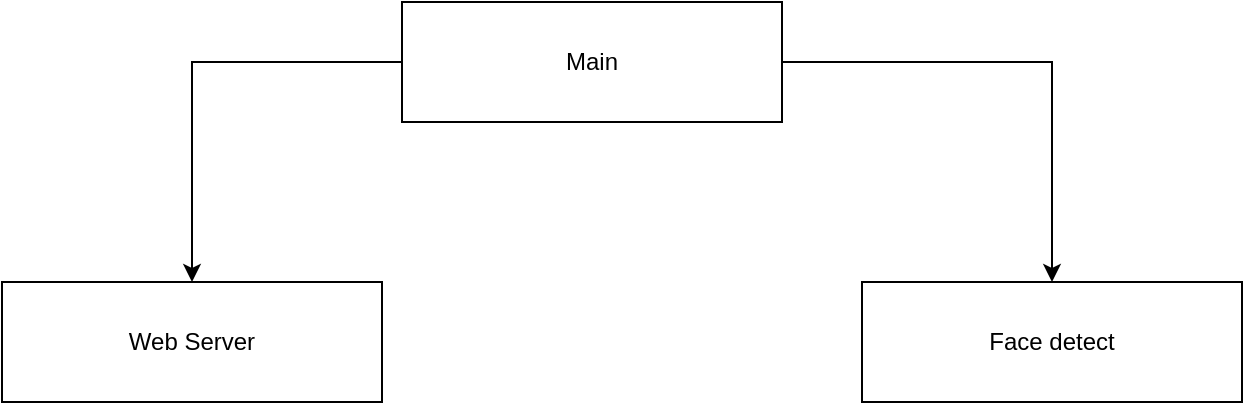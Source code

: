 <mxfile version="22.1.16" type="device" pages="5">
  <diagram name="Main" id="ntDTEZWc4-ij3QiqQvvH">
    <mxGraphModel dx="1434" dy="738" grid="1" gridSize="10" guides="1" tooltips="1" connect="1" arrows="1" fold="1" page="1" pageScale="1" pageWidth="850" pageHeight="1100" math="0" shadow="0">
      <root>
        <mxCell id="0" />
        <mxCell id="1" parent="0" />
        <mxCell id="t1XkMj0EA8NaXjJSmbNi-3" value="" style="edgeStyle=orthogonalEdgeStyle;rounded=0;orthogonalLoop=1;jettySize=auto;html=1;" parent="1" source="t1XkMj0EA8NaXjJSmbNi-1" target="t1XkMj0EA8NaXjJSmbNi-2" edge="1">
          <mxGeometry relative="1" as="geometry" />
        </mxCell>
        <mxCell id="t1XkMj0EA8NaXjJSmbNi-5" value="" style="edgeStyle=orthogonalEdgeStyle;rounded=0;orthogonalLoop=1;jettySize=auto;html=1;" parent="1" source="t1XkMj0EA8NaXjJSmbNi-1" target="t1XkMj0EA8NaXjJSmbNi-4" edge="1">
          <mxGeometry relative="1" as="geometry" />
        </mxCell>
        <mxCell id="t1XkMj0EA8NaXjJSmbNi-1" value="Main" style="rounded=0;whiteSpace=wrap;html=1;" parent="1" vertex="1">
          <mxGeometry x="315" y="60" width="190" height="60" as="geometry" />
        </mxCell>
        <mxCell id="t1XkMj0EA8NaXjJSmbNi-2" value="Web Server" style="rounded=0;whiteSpace=wrap;html=1;" parent="1" vertex="1">
          <mxGeometry x="115" y="200" width="190" height="60" as="geometry" />
        </mxCell>
        <mxCell id="t1XkMj0EA8NaXjJSmbNi-4" value="Face detect" style="rounded=0;whiteSpace=wrap;html=1;" parent="1" vertex="1">
          <mxGeometry x="545" y="200" width="190" height="60" as="geometry" />
        </mxCell>
      </root>
    </mxGraphModel>
  </diagram>
  <diagram id="t9atzH656a6AKubDNEhj" name="Web Server">
    <mxGraphModel dx="1434" dy="738" grid="1" gridSize="10" guides="1" tooltips="1" connect="1" arrows="1" fold="1" page="1" pageScale="1" pageWidth="850" pageHeight="1100" math="0" shadow="0">
      <root>
        <mxCell id="0" />
        <mxCell id="1" parent="0" />
        <mxCell id="2EJgDw467JoWx0ChubbF-1" value="Web Server" style="shape=umlLifeline;perimeter=lifelinePerimeter;whiteSpace=wrap;html=1;container=1;dropTarget=0;collapsible=0;recursiveResize=0;outlineConnect=0;portConstraint=eastwest;newEdgeStyle={&quot;curved&quot;:0,&quot;rounded&quot;:0};" parent="1" vertex="1">
          <mxGeometry x="80" y="40" width="100" height="460" as="geometry" />
        </mxCell>
        <mxCell id="8XcFr06UZcOUW9Bu6HF9-1" value="" style="html=1;points=[[0,0,0,0,5],[0,1,0,0,-5],[1,0,0,0,5],[1,1,0,0,-5]];perimeter=orthogonalPerimeter;outlineConnect=0;targetShapes=umlLifeline;portConstraint=eastwest;newEdgeStyle={&quot;curved&quot;:0,&quot;rounded&quot;:0};" parent="2EJgDw467JoWx0ChubbF-1" vertex="1">
          <mxGeometry x="50" y="80" width="10" height="40" as="geometry" />
        </mxCell>
        <mxCell id="8XcFr06UZcOUW9Bu6HF9-2" value="Initial" style="html=1;align=left;spacingLeft=2;endArrow=block;rounded=0;edgeStyle=orthogonalEdgeStyle;curved=0;rounded=0;" parent="2EJgDw467JoWx0ChubbF-1" target="8XcFr06UZcOUW9Bu6HF9-1" edge="1">
          <mxGeometry relative="1" as="geometry">
            <mxPoint x="55" y="60" as="sourcePoint" />
            <Array as="points">
              <mxPoint x="85" y="90" />
            </Array>
          </mxGeometry>
        </mxCell>
        <mxCell id="8XcFr06UZcOUW9Bu6HF9-3" value="" style="html=1;points=[[0,0,0,0,5],[0,1,0,0,-5],[1,0,0,0,5],[1,1,0,0,-5]];perimeter=orthogonalPerimeter;outlineConnect=0;targetShapes=umlLifeline;portConstraint=eastwest;newEdgeStyle={&quot;curved&quot;:0,&quot;rounded&quot;:0};" parent="2EJgDw467JoWx0ChubbF-1" vertex="1">
          <mxGeometry x="50" y="130" width="10" height="50" as="geometry" />
        </mxCell>
        <mxCell id="8XcFr06UZcOUW9Bu6HF9-6" value="" style="html=1;points=[[0,0,0,0,5],[0,1,0,0,-5],[1,0,0,0,5],[1,1,0,0,-5]];perimeter=orthogonalPerimeter;outlineConnect=0;targetShapes=umlLifeline;portConstraint=eastwest;newEdgeStyle={&quot;curved&quot;:0,&quot;rounded&quot;:0};" parent="2EJgDw467JoWx0ChubbF-1" vertex="1">
          <mxGeometry x="50" y="200" width="10" height="40" as="geometry" />
        </mxCell>
        <mxCell id="8XcFr06UZcOUW9Bu6HF9-9" value="" style="html=1;points=[[0,0,0,0,5],[0,1,0,0,-5],[1,0,0,0,5],[1,1,0,0,-5]];perimeter=orthogonalPerimeter;outlineConnect=0;targetShapes=umlLifeline;portConstraint=eastwest;newEdgeStyle={&quot;curved&quot;:0,&quot;rounded&quot;:0};" parent="2EJgDw467JoWx0ChubbF-1" vertex="1">
          <mxGeometry x="50" y="270" width="10" height="50" as="geometry" />
        </mxCell>
        <mxCell id="8XcFr06UZcOUW9Bu6HF9-12" value="" style="html=1;points=[[0,0,0,0,5],[0,1,0,0,-5],[1,0,0,0,5],[1,1,0,0,-5]];perimeter=orthogonalPerimeter;outlineConnect=0;targetShapes=umlLifeline;portConstraint=eastwest;newEdgeStyle={&quot;curved&quot;:0,&quot;rounded&quot;:0};" parent="2EJgDw467JoWx0ChubbF-1" vertex="1">
          <mxGeometry x="50" y="350" width="10" height="50" as="geometry" />
        </mxCell>
        <mxCell id="2EJgDw467JoWx0ChubbF-2" value="Client" style="shape=umlLifeline;perimeter=lifelinePerimeter;whiteSpace=wrap;html=1;container=1;dropTarget=0;collapsible=0;recursiveResize=0;outlineConnect=0;portConstraint=eastwest;newEdgeStyle={&quot;curved&quot;:0,&quot;rounded&quot;:0};" parent="1" vertex="1">
          <mxGeometry x="540" y="40" width="100" height="460" as="geometry" />
        </mxCell>
        <mxCell id="8XcFr06UZcOUW9Bu6HF9-4" value="Home page" style="html=1;verticalAlign=bottom;endArrow=block;curved=0;rounded=0;entryX=1;entryY=0;entryDx=0;entryDy=5;" parent="1" source="2EJgDw467JoWx0ChubbF-2" target="8XcFr06UZcOUW9Bu6HF9-3" edge="1">
          <mxGeometry relative="1" as="geometry">
            <mxPoint x="210" y="175" as="sourcePoint" />
          </mxGeometry>
        </mxCell>
        <mxCell id="8XcFr06UZcOUW9Bu6HF9-5" value="return login page" style="html=1;verticalAlign=bottom;endArrow=open;dashed=1;endSize=8;curved=0;rounded=0;exitX=1;exitY=1;exitDx=0;exitDy=-5;" parent="1" edge="1">
          <mxGeometry relative="1" as="geometry">
            <mxPoint x="589.5" y="210" as="targetPoint" />
            <mxPoint x="140" y="210" as="sourcePoint" />
          </mxGeometry>
        </mxCell>
        <mxCell id="8XcFr06UZcOUW9Bu6HF9-8" value="return stream page" style="html=1;verticalAlign=bottom;endArrow=open;dashed=1;endSize=8;curved=0;rounded=0;exitX=1;exitY=1;exitDx=0;exitDy=-5;" parent="1" source="8XcFr06UZcOUW9Bu6HF9-6" target="2EJgDw467JoWx0ChubbF-2" edge="1">
          <mxGeometry relative="1" as="geometry">
            <mxPoint x="210" y="315" as="targetPoint" />
          </mxGeometry>
        </mxCell>
        <mxCell id="8XcFr06UZcOUW9Bu6HF9-7" value="Login" style="html=1;verticalAlign=bottom;endArrow=block;curved=0;rounded=0;entryX=1;entryY=0;entryDx=0;entryDy=5;" parent="1" source="2EJgDw467JoWx0ChubbF-2" target="8XcFr06UZcOUW9Bu6HF9-6" edge="1">
          <mxGeometry relative="1" as="geometry">
            <mxPoint x="210" y="245" as="sourcePoint" />
          </mxGeometry>
        </mxCell>
        <mxCell id="8XcFr06UZcOUW9Bu6HF9-11" value="return recording page" style="html=1;verticalAlign=bottom;endArrow=open;dashed=1;endSize=8;curved=0;rounded=0;exitX=1;exitY=1;exitDx=0;exitDy=-5;" parent="1" source="8XcFr06UZcOUW9Bu6HF9-9" edge="1">
          <mxGeometry relative="1" as="geometry">
            <mxPoint x="589.5" y="355" as="targetPoint" />
          </mxGeometry>
        </mxCell>
        <mxCell id="8XcFr06UZcOUW9Bu6HF9-10" value="Recoding" style="html=1;verticalAlign=bottom;endArrow=block;curved=0;rounded=0;entryX=1;entryY=0;entryDx=0;entryDy=5;" parent="1" target="8XcFr06UZcOUW9Bu6HF9-9" edge="1">
          <mxGeometry relative="1" as="geometry">
            <mxPoint x="589.5" y="315" as="sourcePoint" />
          </mxGeometry>
        </mxCell>
        <mxCell id="8XcFr06UZcOUW9Bu6HF9-13" value="Setting" style="html=1;verticalAlign=bottom;endArrow=block;curved=0;rounded=0;entryX=1;entryY=0;entryDx=0;entryDy=5;" parent="1" target="8XcFr06UZcOUW9Bu6HF9-12" edge="1">
          <mxGeometry relative="1" as="geometry">
            <mxPoint x="589.5" y="395" as="sourcePoint" />
          </mxGeometry>
        </mxCell>
        <mxCell id="8XcFr06UZcOUW9Bu6HF9-14" value="return setting page" style="html=1;verticalAlign=bottom;endArrow=open;dashed=1;endSize=8;curved=0;rounded=0;exitX=1;exitY=1;exitDx=0;exitDy=-5;" parent="1" edge="1">
          <mxGeometry relative="1" as="geometry">
            <mxPoint x="589.5" y="430" as="targetPoint" />
            <mxPoint x="140" y="430" as="sourcePoint" />
          </mxGeometry>
        </mxCell>
      </root>
    </mxGraphModel>
  </diagram>
  <diagram id="tJ-pWjKfm1DG05Nxmv1O" name="Face Detect">
    <mxGraphModel dx="1434" dy="738" grid="1" gridSize="10" guides="1" tooltips="1" connect="1" arrows="1" fold="1" page="1" pageScale="1" pageWidth="850" pageHeight="1100" math="0" shadow="0">
      <root>
        <mxCell id="0" />
        <mxCell id="1" parent="0" />
        <mxCell id="FJ6IXDqXhEpJV-5zzLpu-1" value="Face detect" style="shape=umlLifeline;perimeter=lifelinePerimeter;whiteSpace=wrap;html=1;container=1;dropTarget=0;collapsible=0;recursiveResize=0;outlineConnect=0;portConstraint=eastwest;newEdgeStyle={&quot;curved&quot;:0,&quot;rounded&quot;:0};" parent="1" vertex="1">
          <mxGeometry x="400" y="30" width="100" height="690" as="geometry" />
        </mxCell>
        <mxCell id="FJ6IXDqXhEpJV-5zzLpu-2" value="" style="html=1;points=[[0,0,0,0,5],[0,1,0,0,-5],[1,0,0,0,5],[1,1,0,0,-5]];perimeter=orthogonalPerimeter;outlineConnect=0;targetShapes=umlLifeline;portConstraint=eastwest;newEdgeStyle={&quot;curved&quot;:0,&quot;rounded&quot;:0};" parent="FJ6IXDqXhEpJV-5zzLpu-1" vertex="1">
          <mxGeometry x="50" y="130" width="10" height="40" as="geometry" />
        </mxCell>
        <mxCell id="FJ6IXDqXhEpJV-5zzLpu-3" value="Initial" style="html=1;align=left;spacingLeft=2;endArrow=block;rounded=0;edgeStyle=orthogonalEdgeStyle;curved=0;rounded=0;" parent="FJ6IXDqXhEpJV-5zzLpu-1" target="FJ6IXDqXhEpJV-5zzLpu-2" edge="1">
          <mxGeometry x="-0.002" relative="1" as="geometry">
            <mxPoint x="55" y="110" as="sourcePoint" />
            <Array as="points">
              <mxPoint x="85" y="140" />
            </Array>
            <mxPoint as="offset" />
          </mxGeometry>
        </mxCell>
        <mxCell id="FJ6IXDqXhEpJV-5zzLpu-10" value="" style="html=1;points=[[0,0,0,0,5],[0,1,0,0,-5],[1,0,0,0,5],[1,1,0,0,-5]];perimeter=orthogonalPerimeter;outlineConnect=0;targetShapes=umlLifeline;portConstraint=eastwest;newEdgeStyle={&quot;curved&quot;:0,&quot;rounded&quot;:0};" parent="FJ6IXDqXhEpJV-5zzLpu-1" vertex="1">
          <mxGeometry x="50" y="210" width="10" height="40" as="geometry" />
        </mxCell>
        <mxCell id="FJ6IXDqXhEpJV-5zzLpu-11" value="Face detect" style="html=1;align=left;spacingLeft=2;endArrow=block;rounded=0;edgeStyle=orthogonalEdgeStyle;curved=0;rounded=0;" parent="FJ6IXDqXhEpJV-5zzLpu-1" target="FJ6IXDqXhEpJV-5zzLpu-10" edge="1">
          <mxGeometry relative="1" as="geometry">
            <mxPoint x="55" y="190" as="sourcePoint" />
            <Array as="points">
              <mxPoint x="85" y="220" />
            </Array>
          </mxGeometry>
        </mxCell>
        <mxCell id="FJ6IXDqXhEpJV-5zzLpu-14" value="" style="html=1;points=[[0,0,0,0,5],[0,1,0,0,-5],[1,0,0,0,5],[1,1,0,0,-5]];perimeter=orthogonalPerimeter;outlineConnect=0;targetShapes=umlLifeline;portConstraint=eastwest;newEdgeStyle={&quot;curved&quot;:0,&quot;rounded&quot;:0};" parent="FJ6IXDqXhEpJV-5zzLpu-1" vertex="1">
          <mxGeometry x="50" y="290" width="10" height="40" as="geometry" />
        </mxCell>
        <mxCell id="FJ6IXDqXhEpJV-5zzLpu-15" value="Take a picture" style="html=1;align=left;spacingLeft=2;endArrow=block;rounded=0;edgeStyle=orthogonalEdgeStyle;curved=0;rounded=0;" parent="FJ6IXDqXhEpJV-5zzLpu-1" target="FJ6IXDqXhEpJV-5zzLpu-14" edge="1">
          <mxGeometry relative="1" as="geometry">
            <mxPoint x="55" y="270" as="sourcePoint" />
            <Array as="points">
              <mxPoint x="85" y="300" />
            </Array>
            <mxPoint as="offset" />
          </mxGeometry>
        </mxCell>
        <mxCell id="FJ6IXDqXhEpJV-5zzLpu-17" value="" style="html=1;points=[[0,0,0,0,5],[0,1,0,0,-5],[1,0,0,0,5],[1,1,0,0,-5]];perimeter=orthogonalPerimeter;outlineConnect=0;targetShapes=umlLifeline;portConstraint=eastwest;newEdgeStyle={&quot;curved&quot;:0,&quot;rounded&quot;:0};" parent="FJ6IXDqXhEpJV-5zzLpu-1" vertex="1">
          <mxGeometry x="50" y="450" width="10" height="50" as="geometry" />
        </mxCell>
        <mxCell id="FJ6IXDqXhEpJV-5zzLpu-20" value="" style="html=1;points=[[0,0,0,0,5],[0,1,0,0,-5],[1,0,0,0,5],[1,1,0,0,-5]];perimeter=orthogonalPerimeter;outlineConnect=0;targetShapes=umlLifeline;portConstraint=eastwest;newEdgeStyle={&quot;curved&quot;:0,&quot;rounded&quot;:0};" parent="FJ6IXDqXhEpJV-5zzLpu-1" vertex="1">
          <mxGeometry x="-270" y="530" width="10" height="40" as="geometry" />
        </mxCell>
        <mxCell id="FJ6IXDqXhEpJV-5zzLpu-21" value="Send maiil" style="html=1;align=left;spacingLeft=2;endArrow=block;rounded=0;edgeStyle=orthogonalEdgeStyle;curved=0;rounded=0;" parent="FJ6IXDqXhEpJV-5zzLpu-1" target="FJ6IXDqXhEpJV-5zzLpu-20" edge="1">
          <mxGeometry relative="1" as="geometry">
            <mxPoint x="-265" y="510" as="sourcePoint" />
            <Array as="points">
              <mxPoint x="-235" y="540" />
            </Array>
          </mxGeometry>
        </mxCell>
        <mxCell id="FJ6IXDqXhEpJV-5zzLpu-18" value="Check send mail" style="html=1;verticalAlign=bottom;endArrow=block;curved=0;rounded=0;entryX=0;entryY=0;entryDx=0;entryDy=5;" parent="FJ6IXDqXhEpJV-5zzLpu-1" target="FJ6IXDqXhEpJV-5zzLpu-17" edge="1">
          <mxGeometry relative="1" as="geometry">
            <mxPoint x="-270.333" y="455" as="sourcePoint" />
          </mxGeometry>
        </mxCell>
        <mxCell id="FJ6IXDqXhEpJV-5zzLpu-19" value="return isSendmail" style="html=1;verticalAlign=bottom;endArrow=open;dashed=1;endSize=8;curved=0;rounded=0;exitX=0;exitY=1;exitDx=0;exitDy=-5;" parent="FJ6IXDqXhEpJV-5zzLpu-1" source="FJ6IXDqXhEpJV-5zzLpu-17" edge="1">
          <mxGeometry relative="1" as="geometry">
            <mxPoint x="-270.333" y="495" as="targetPoint" />
          </mxGeometry>
        </mxCell>
        <mxCell id="FJ6IXDqXhEpJV-5zzLpu-22" value="" style="html=1;points=[[0,0,0,0,5],[0,1,0,0,-5],[1,0,0,0,5],[1,1,0,0,-5]];perimeter=orthogonalPerimeter;outlineConnect=0;targetShapes=umlLifeline;portConstraint=eastwest;newEdgeStyle={&quot;curved&quot;:0,&quot;rounded&quot;:0};" parent="FJ6IXDqXhEpJV-5zzLpu-1" vertex="1">
          <mxGeometry x="50" y="370" width="10" height="40" as="geometry" />
        </mxCell>
        <mxCell id="FJ6IXDqXhEpJV-5zzLpu-23" value="Recoding video&lt;br&gt;" style="html=1;align=left;spacingLeft=2;endArrow=block;rounded=0;edgeStyle=orthogonalEdgeStyle;curved=0;rounded=0;" parent="FJ6IXDqXhEpJV-5zzLpu-1" target="FJ6IXDqXhEpJV-5zzLpu-22" edge="1">
          <mxGeometry relative="1" as="geometry">
            <mxPoint x="55" y="350" as="sourcePoint" />
            <Array as="points">
              <mxPoint x="85" y="380" />
            </Array>
          </mxGeometry>
        </mxCell>
        <mxCell id="FJ6IXDqXhEpJV-5zzLpu-24" value="" style="html=1;points=[[0,0,0,0,5],[0,1,0,0,-5],[1,0,0,0,5],[1,1,0,0,-5]];perimeter=orthogonalPerimeter;outlineConnect=0;targetShapes=umlLifeline;portConstraint=eastwest;newEdgeStyle={&quot;curved&quot;:0,&quot;rounded&quot;:0};" parent="FJ6IXDqXhEpJV-5zzLpu-1" vertex="1">
          <mxGeometry x="40" y="600" width="10" height="50" as="geometry" />
        </mxCell>
        <mxCell id="FJ6IXDqXhEpJV-5zzLpu-7" value="Reading model&lt;br&gt;Initial camera" style="html=1;dropTarget=0;whiteSpace=wrap;" parent="1" vertex="1">
          <mxGeometry x="530" y="60" width="160" height="80" as="geometry" />
        </mxCell>
        <mxCell id="FJ6IXDqXhEpJV-5zzLpu-8" value="" style="shape=module;jettyWidth=8;jettyHeight=4;" parent="FJ6IXDqXhEpJV-5zzLpu-7" vertex="1">
          <mxGeometry x="1" width="20" height="20" relative="1" as="geometry">
            <mxPoint x="-27" y="7" as="offset" />
          </mxGeometry>
        </mxCell>
        <mxCell id="FJ6IXDqXhEpJV-5zzLpu-12" value="Main" style="shape=umlLifeline;perimeter=lifelinePerimeter;whiteSpace=wrap;html=1;container=1;dropTarget=0;collapsible=0;recursiveResize=0;outlineConnect=0;portConstraint=eastwest;newEdgeStyle={&quot;curved&quot;:0,&quot;rounded&quot;:0};" parent="1" vertex="1">
          <mxGeometry x="80" y="40" width="100" height="680" as="geometry" />
        </mxCell>
        <mxCell id="FJ6IXDqXhEpJV-5zzLpu-13" value="Create thread" style="html=1;verticalAlign=bottom;endArrow=block;curved=0;rounded=0;" parent="1" edge="1">
          <mxGeometry width="80" relative="1" as="geometry">
            <mxPoint x="130" y="120" as="sourcePoint" />
            <mxPoint x="450" y="120" as="targetPoint" />
          </mxGeometry>
        </mxCell>
        <mxCell id="FJ6IXDqXhEpJV-5zzLpu-26" value="return isClear" style="html=1;verticalAlign=bottom;endArrow=open;dashed=1;endSize=8;curved=0;rounded=0;exitX=0;exitY=1;exitDx=0;exitDy=-5;" parent="1" source="FJ6IXDqXhEpJV-5zzLpu-24" target="FJ6IXDqXhEpJV-5zzLpu-12" edge="1">
          <mxGeometry x="-0.001" relative="1" as="geometry">
            <mxPoint x="370" y="665" as="targetPoint" />
            <mxPoint as="offset" />
          </mxGeometry>
        </mxCell>
        <mxCell id="FJ6IXDqXhEpJV-5zzLpu-25" value="Clear flag send mail" style="html=1;verticalAlign=bottom;endArrow=block;curved=0;rounded=0;entryX=0;entryY=0;entryDx=0;entryDy=5;" parent="1" source="FJ6IXDqXhEpJV-5zzLpu-12" target="FJ6IXDqXhEpJV-5zzLpu-24" edge="1">
          <mxGeometry x="-0.001" relative="1" as="geometry">
            <mxPoint x="320" y="595" as="sourcePoint" />
            <mxPoint as="offset" />
          </mxGeometry>
        </mxCell>
      </root>
    </mxGraphModel>
  </diagram>
  <diagram id="gDIqNM9Lil6S634bkL0D" name="Web Server Client">
    <mxGraphModel dx="1434" dy="738" grid="1" gridSize="10" guides="1" tooltips="1" connect="1" arrows="1" fold="1" page="1" pageScale="1" pageWidth="850" pageHeight="1100" math="0" shadow="0">
      <root>
        <mxCell id="0" />
        <mxCell id="1" parent="0" />
        <mxCell id="eL9zlIFMc1LbQ_78zTZu-1" value="Client" style="shape=umlLifeline;perimeter=lifelinePerimeter;whiteSpace=wrap;html=1;container=1;dropTarget=0;collapsible=0;recursiveResize=0;outlineConnect=0;portConstraint=eastwest;newEdgeStyle={&quot;curved&quot;:0,&quot;rounded&quot;:0};" parent="1" vertex="1">
          <mxGeometry x="70" y="40" width="100" height="800" as="geometry" />
        </mxCell>
        <mxCell id="eL9zlIFMc1LbQ_78zTZu-8" value="" style="html=1;points=[[0,0,0,0,5],[0,1,0,0,-5],[1,0,0,0,5],[1,1,0,0,-5]];perimeter=orthogonalPerimeter;outlineConnect=0;targetShapes=umlLifeline;portConstraint=eastwest;newEdgeStyle={&quot;curved&quot;:0,&quot;rounded&quot;:0};" parent="eL9zlIFMc1LbQ_78zTZu-1" vertex="1">
          <mxGeometry x="50" y="150" width="10" height="20" as="geometry" />
        </mxCell>
        <mxCell id="eL9zlIFMc1LbQ_78zTZu-9" value="check valid&amp;nbsp; name and password" style="html=1;align=left;spacingLeft=2;endArrow=block;rounded=0;edgeStyle=orthogonalEdgeStyle;curved=0;rounded=0;" parent="eL9zlIFMc1LbQ_78zTZu-1" target="eL9zlIFMc1LbQ_78zTZu-8" edge="1">
          <mxGeometry relative="1" as="geometry">
            <mxPoint x="55" y="130" as="sourcePoint" />
            <Array as="points">
              <mxPoint x="85" y="160" />
            </Array>
          </mxGeometry>
        </mxCell>
        <mxCell id="eL9zlIFMc1LbQ_78zTZu-16" value="" style="html=1;points=[[0,0,0,0,5],[0,1,0,0,-5],[1,0,0,0,5],[1,1,0,0,-5]];perimeter=orthogonalPerimeter;outlineConnect=0;targetShapes=umlLifeline;portConstraint=eastwest;newEdgeStyle={&quot;curved&quot;:0,&quot;rounded&quot;:0};" parent="eL9zlIFMc1LbQ_78zTZu-1" vertex="1">
          <mxGeometry x="50" y="320" width="10" height="40" as="geometry" />
        </mxCell>
        <mxCell id="eL9zlIFMc1LbQ_78zTZu-17" value="&amp;nbsp;Create list video" style="html=1;align=left;spacingLeft=2;endArrow=block;rounded=0;edgeStyle=orthogonalEdgeStyle;curved=0;rounded=0;" parent="eL9zlIFMc1LbQ_78zTZu-1" target="eL9zlIFMc1LbQ_78zTZu-16" edge="1">
          <mxGeometry relative="1" as="geometry">
            <mxPoint x="55" y="300" as="sourcePoint" />
            <Array as="points">
              <mxPoint x="85" y="330" />
            </Array>
          </mxGeometry>
        </mxCell>
        <mxCell id="eL9zlIFMc1LbQ_78zTZu-24" value="" style="html=1;points=[[0,0,0,0,5],[0,1,0,0,-5],[1,0,0,0,5],[1,1,0,0,-5]];perimeter=orthogonalPerimeter;outlineConnect=0;targetShapes=umlLifeline;portConstraint=eastwest;newEdgeStyle={&quot;curved&quot;:0,&quot;rounded&quot;:0};" parent="eL9zlIFMc1LbQ_78zTZu-1" vertex="1">
          <mxGeometry x="50" y="450" width="10" height="40" as="geometry" />
        </mxCell>
        <mxCell id="eL9zlIFMc1LbQ_78zTZu-25" value="Check user name and email" style="html=1;align=left;spacingLeft=2;endArrow=block;rounded=0;edgeStyle=orthogonalEdgeStyle;curved=0;rounded=0;" parent="eL9zlIFMc1LbQ_78zTZu-1" target="eL9zlIFMc1LbQ_78zTZu-24" edge="1">
          <mxGeometry relative="1" as="geometry">
            <mxPoint x="55" y="430" as="sourcePoint" />
            <Array as="points">
              <mxPoint x="85" y="430" />
              <mxPoint x="85" y="460" />
            </Array>
          </mxGeometry>
        </mxCell>
        <mxCell id="eL9zlIFMc1LbQ_78zTZu-2" value=":Object" style="shape=umlLifeline;perimeter=lifelinePerimeter;whiteSpace=wrap;html=1;container=1;dropTarget=0;collapsible=0;recursiveResize=0;outlineConnect=0;portConstraint=eastwest;newEdgeStyle={&quot;curved&quot;:0,&quot;rounded&quot;:0};" parent="1" vertex="1">
          <mxGeometry x="560" y="40" width="100" height="800" as="geometry" />
        </mxCell>
        <mxCell id="eL9zlIFMc1LbQ_78zTZu-5" value="" style="html=1;points=[[0,0,0,0,5],[0,1,0,0,-5],[1,0,0,0,5],[1,1,0,0,-5]];perimeter=orthogonalPerimeter;outlineConnect=0;targetShapes=umlLifeline;portConstraint=eastwest;newEdgeStyle={&quot;curved&quot;:0,&quot;rounded&quot;:0};" parent="eL9zlIFMc1LbQ_78zTZu-2" vertex="1">
          <mxGeometry x="40" y="70" width="10" height="40" as="geometry" />
        </mxCell>
        <mxCell id="eL9zlIFMc1LbQ_78zTZu-10" value="" style="html=1;points=[[0,0,0,0,5],[0,1,0,0,-5],[1,0,0,0,5],[1,1,0,0,-5]];perimeter=orthogonalPerimeter;outlineConnect=0;targetShapes=umlLifeline;portConstraint=eastwest;newEdgeStyle={&quot;curved&quot;:0,&quot;rounded&quot;:0};" parent="eL9zlIFMc1LbQ_78zTZu-2" vertex="1">
          <mxGeometry x="40" y="180" width="10" height="50" as="geometry" />
        </mxCell>
        <mxCell id="eL9zlIFMc1LbQ_78zTZu-13" value="" style="html=1;points=[[0,0,0,0,5],[0,1,0,0,-5],[1,0,0,0,5],[1,1,0,0,-5]];perimeter=orthogonalPerimeter;outlineConnect=0;targetShapes=umlLifeline;portConstraint=eastwest;newEdgeStyle={&quot;curved&quot;:0,&quot;rounded&quot;:0};" parent="eL9zlIFMc1LbQ_78zTZu-2" vertex="1">
          <mxGeometry x="40" y="250" width="10" height="40" as="geometry" />
        </mxCell>
        <mxCell id="eL9zlIFMc1LbQ_78zTZu-18" value="" style="html=1;points=[[0,0,0,0,5],[0,1,0,0,-5],[1,0,0,0,5],[1,1,0,0,-5]];perimeter=orthogonalPerimeter;outlineConnect=0;targetShapes=umlLifeline;portConstraint=eastwest;newEdgeStyle={&quot;curved&quot;:0,&quot;rounded&quot;:0};" parent="eL9zlIFMc1LbQ_78zTZu-2" vertex="1">
          <mxGeometry x="40" y="370" width="10" height="40" as="geometry" />
        </mxCell>
        <mxCell id="eL9zlIFMc1LbQ_78zTZu-26" value="" style="html=1;points=[[0,0,0,0,5],[0,1,0,0,-5],[1,0,0,0,5],[1,1,0,0,-5]];perimeter=orthogonalPerimeter;outlineConnect=0;targetShapes=umlLifeline;portConstraint=eastwest;newEdgeStyle={&quot;curved&quot;:0,&quot;rounded&quot;:0};" parent="eL9zlIFMc1LbQ_78zTZu-2" vertex="1">
          <mxGeometry x="40" y="500" width="10" height="40" as="geometry" />
        </mxCell>
        <mxCell id="eL9zlIFMc1LbQ_78zTZu-29" value="" style="html=1;points=[[0,0,0,0,5],[0,1,0,0,-5],[1,0,0,0,5],[1,1,0,0,-5]];perimeter=orthogonalPerimeter;outlineConnect=0;targetShapes=umlLifeline;portConstraint=eastwest;newEdgeStyle={&quot;curved&quot;:0,&quot;rounded&quot;:0};" parent="eL9zlIFMc1LbQ_78zTZu-2" vertex="1">
          <mxGeometry x="40" y="550" width="10" height="40" as="geometry" />
        </mxCell>
        <mxCell id="eL9zlIFMc1LbQ_78zTZu-32" value="" style="html=1;points=[[0,0,0,0,5],[0,1,0,0,-5],[1,0,0,0,5],[1,1,0,0,-5]];perimeter=orthogonalPerimeter;outlineConnect=0;targetShapes=umlLifeline;portConstraint=eastwest;newEdgeStyle={&quot;curved&quot;:0,&quot;rounded&quot;:0};" parent="eL9zlIFMc1LbQ_78zTZu-2" vertex="1">
          <mxGeometry x="40" y="610" width="10" height="50" as="geometry" />
        </mxCell>
        <mxCell id="eL9zlIFMc1LbQ_78zTZu-35" value="" style="html=1;points=[[0,0,0,0,5],[0,1,0,0,-5],[1,0,0,0,5],[1,1,0,0,-5]];perimeter=orthogonalPerimeter;outlineConnect=0;targetShapes=umlLifeline;portConstraint=eastwest;newEdgeStyle={&quot;curved&quot;:0,&quot;rounded&quot;:0};" parent="eL9zlIFMc1LbQ_78zTZu-2" vertex="1">
          <mxGeometry x="40" y="690" width="10" height="80" as="geometry" />
        </mxCell>
        <mxCell id="eL9zlIFMc1LbQ_78zTZu-6" value="Home page" style="html=1;verticalAlign=bottom;endArrow=block;curved=0;rounded=0;entryX=0;entryY=0;entryDx=0;entryDy=5;" parent="1" source="eL9zlIFMc1LbQ_78zTZu-1" target="eL9zlIFMc1LbQ_78zTZu-5" edge="1">
          <mxGeometry relative="1" as="geometry">
            <mxPoint x="530" y="115" as="sourcePoint" />
          </mxGeometry>
        </mxCell>
        <mxCell id="eL9zlIFMc1LbQ_78zTZu-7" value="return Login" style="html=1;verticalAlign=bottom;endArrow=open;dashed=1;endSize=8;curved=0;rounded=0;exitX=0;exitY=1;exitDx=0;exitDy=-5;" parent="1" source="eL9zlIFMc1LbQ_78zTZu-5" target="eL9zlIFMc1LbQ_78zTZu-1" edge="1">
          <mxGeometry relative="1" as="geometry">
            <mxPoint x="530" y="185" as="targetPoint" />
          </mxGeometry>
        </mxCell>
        <mxCell id="eL9zlIFMc1LbQ_78zTZu-12" value="return stream page" style="html=1;verticalAlign=bottom;endArrow=open;dashed=1;endSize=8;curved=0;rounded=0;exitX=0;exitY=1;exitDx=0;exitDy=-5;" parent="1" source="eL9zlIFMc1LbQ_78zTZu-10" target="eL9zlIFMc1LbQ_78zTZu-1" edge="1">
          <mxGeometry relative="1" as="geometry">
            <mxPoint x="530" y="295" as="targetPoint" />
          </mxGeometry>
        </mxCell>
        <mxCell id="eL9zlIFMc1LbQ_78zTZu-11" value="Stream page" style="html=1;verticalAlign=bottom;endArrow=block;curved=0;rounded=0;entryX=0;entryY=0;entryDx=0;entryDy=5;" parent="1" source="eL9zlIFMc1LbQ_78zTZu-1" target="eL9zlIFMc1LbQ_78zTZu-10" edge="1">
          <mxGeometry x="-0.0" relative="1" as="geometry">
            <mxPoint x="530" y="225" as="sourcePoint" />
            <mxPoint as="offset" />
          </mxGeometry>
        </mxCell>
        <mxCell id="eL9zlIFMc1LbQ_78zTZu-14" value="Recoding page" style="html=1;verticalAlign=bottom;endArrow=block;curved=0;rounded=0;entryX=0;entryY=0;entryDx=0;entryDy=5;" parent="1" source="eL9zlIFMc1LbQ_78zTZu-1" target="eL9zlIFMc1LbQ_78zTZu-13" edge="1">
          <mxGeometry relative="1" as="geometry">
            <mxPoint x="530" y="295" as="sourcePoint" />
          </mxGeometry>
        </mxCell>
        <mxCell id="eL9zlIFMc1LbQ_78zTZu-15" value="return" style="html=1;verticalAlign=bottom;endArrow=open;dashed=1;endSize=8;curved=0;rounded=0;exitX=0;exitY=1;exitDx=0;exitDy=-5;" parent="1" edge="1">
          <mxGeometry relative="1" as="geometry">
            <mxPoint x="119.81" y="320" as="targetPoint" />
            <mxPoint x="600.0" y="320" as="sourcePoint" />
          </mxGeometry>
        </mxCell>
        <mxCell id="eL9zlIFMc1LbQ_78zTZu-19" value="Setting page" style="html=1;verticalAlign=bottom;endArrow=block;curved=0;rounded=0;entryX=0;entryY=0;entryDx=0;entryDy=5;" parent="1" source="eL9zlIFMc1LbQ_78zTZu-1" target="eL9zlIFMc1LbQ_78zTZu-18" edge="1">
          <mxGeometry relative="1" as="geometry">
            <mxPoint x="530" y="415" as="sourcePoint" />
          </mxGeometry>
        </mxCell>
        <mxCell id="eL9zlIFMc1LbQ_78zTZu-20" value="return setting page" style="html=1;verticalAlign=bottom;endArrow=open;dashed=1;endSize=8;curved=0;rounded=0;exitX=0;exitY=1;exitDx=0;exitDy=-5;" parent="1" source="eL9zlIFMc1LbQ_78zTZu-18" target="eL9zlIFMc1LbQ_78zTZu-1" edge="1">
          <mxGeometry relative="1" as="geometry">
            <mxPoint x="530" y="485" as="targetPoint" />
          </mxGeometry>
        </mxCell>
        <mxCell id="eL9zlIFMc1LbQ_78zTZu-27" value="Send setting owner" style="html=1;verticalAlign=bottom;endArrow=block;curved=0;rounded=0;entryX=0;entryY=0;entryDx=0;entryDy=5;" parent="1" source="eL9zlIFMc1LbQ_78zTZu-1" target="eL9zlIFMc1LbQ_78zTZu-26" edge="1">
          <mxGeometry relative="1" as="geometry">
            <mxPoint x="530" y="545" as="sourcePoint" />
          </mxGeometry>
        </mxCell>
        <mxCell id="eL9zlIFMc1LbQ_78zTZu-28" value="return update done" style="html=1;verticalAlign=bottom;endArrow=open;dashed=1;endSize=8;curved=0;rounded=0;exitX=0;exitY=1;exitDx=0;exitDy=-5;" parent="1" source="eL9zlIFMc1LbQ_78zTZu-26" target="eL9zlIFMc1LbQ_78zTZu-1" edge="1">
          <mxGeometry relative="1" as="geometry">
            <mxPoint x="530" y="615" as="targetPoint" />
          </mxGeometry>
        </mxCell>
        <mxCell id="eL9zlIFMc1LbQ_78zTZu-31" value="return number picture" style="html=1;verticalAlign=bottom;endArrow=open;dashed=1;endSize=8;curved=0;rounded=0;exitX=0;exitY=1;exitDx=0;exitDy=-5;" parent="1" source="eL9zlIFMc1LbQ_78zTZu-29" target="eL9zlIFMc1LbQ_78zTZu-1" edge="1">
          <mxGeometry relative="1" as="geometry">
            <mxPoint x="530" y="665" as="targetPoint" />
          </mxGeometry>
        </mxCell>
        <mxCell id="eL9zlIFMc1LbQ_78zTZu-30" value="Take a picture" style="html=1;verticalAlign=bottom;endArrow=block;curved=0;rounded=0;entryX=0;entryY=0;entryDx=0;entryDy=5;" parent="1" source="eL9zlIFMc1LbQ_78zTZu-1" target="eL9zlIFMc1LbQ_78zTZu-29" edge="1">
          <mxGeometry relative="1" as="geometry">
            <mxPoint x="530" y="595" as="sourcePoint" />
          </mxGeometry>
        </mxCell>
        <mxCell id="eL9zlIFMc1LbQ_78zTZu-33" value="Train model" style="html=1;verticalAlign=bottom;endArrow=block;curved=0;rounded=0;entryX=0;entryY=0;entryDx=0;entryDy=5;" parent="1" source="eL9zlIFMc1LbQ_78zTZu-1" target="eL9zlIFMc1LbQ_78zTZu-32" edge="1">
          <mxGeometry relative="1" as="geometry">
            <mxPoint x="530" y="655" as="sourcePoint" />
          </mxGeometry>
        </mxCell>
        <mxCell id="eL9zlIFMc1LbQ_78zTZu-34" value="return tran model done" style="html=1;verticalAlign=bottom;endArrow=open;dashed=1;endSize=8;curved=0;rounded=0;exitX=0;exitY=1;exitDx=0;exitDy=-5;" parent="1" source="eL9zlIFMc1LbQ_78zTZu-32" target="eL9zlIFMc1LbQ_78zTZu-1" edge="1">
          <mxGeometry relative="1" as="geometry">
            <mxPoint x="530" y="725" as="targetPoint" />
          </mxGeometry>
        </mxCell>
        <mxCell id="eL9zlIFMc1LbQ_78zTZu-36" value="Setting time recoding video" style="html=1;verticalAlign=bottom;endArrow=block;curved=0;rounded=0;entryX=0;entryY=0;entryDx=0;entryDy=5;" parent="1" source="eL9zlIFMc1LbQ_78zTZu-1" target="eL9zlIFMc1LbQ_78zTZu-35" edge="1">
          <mxGeometry relative="1" as="geometry">
            <mxPoint x="500" y="735" as="sourcePoint" />
          </mxGeometry>
        </mxCell>
        <mxCell id="eL9zlIFMc1LbQ_78zTZu-37" value="return done" style="html=1;verticalAlign=bottom;endArrow=open;dashed=1;endSize=8;curved=0;rounded=0;exitX=0;exitY=1;exitDx=0;exitDy=-5;" parent="1" source="eL9zlIFMc1LbQ_78zTZu-35" target="eL9zlIFMc1LbQ_78zTZu-1" edge="1">
          <mxGeometry relative="1" as="geometry">
            <mxPoint x="500" y="805" as="targetPoint" />
          </mxGeometry>
        </mxCell>
      </root>
    </mxGraphModel>
  </diagram>
  <diagram id="a8Lt4LfUxpoe501iVzzT" name="Page-5">
    <mxGraphModel dx="1434" dy="738" grid="1" gridSize="10" guides="1" tooltips="1" connect="1" arrows="1" fold="1" page="1" pageScale="1" pageWidth="850" pageHeight="1100" math="0" shadow="0">
      <root>
        <mxCell id="0" />
        <mxCell id="1" parent="0" />
        <mxCell id="UijxRVnJWcEUTqF5rxjK-2" value="Webserver" style="whiteSpace=wrap;html=1;aspect=fixed;" vertex="1" parent="1">
          <mxGeometry x="120" y="430" width="160" height="160" as="geometry" />
        </mxCell>
        <mxCell id="UijxRVnJWcEUTqF5rxjK-3" value="Face detect" style="whiteSpace=wrap;html=1;aspect=fixed;" vertex="1" parent="1">
          <mxGeometry x="130" y="100" width="160" height="160" as="geometry" />
        </mxCell>
        <mxCell id="UijxRVnJWcEUTqF5rxjK-5" value="Tìm hiểu về face detect" style="rounded=0;whiteSpace=wrap;html=1;" vertex="1" parent="1">
          <mxGeometry x="400" y="30" width="230" height="50" as="geometry" />
        </mxCell>
        <mxCell id="UijxRVnJWcEUTqF5rxjK-7" value="Thuật toán" style="rounded=0;whiteSpace=wrap;html=1;" vertex="1" parent="1">
          <mxGeometry x="400" y="110" width="230" height="50" as="geometry" />
        </mxCell>
        <mxCell id="UijxRVnJWcEUTqF5rxjK-8" value="Cách sử dụng" style="rounded=0;whiteSpace=wrap;html=1;" vertex="1" parent="1">
          <mxGeometry x="400" y="190" width="230" height="50" as="geometry" />
        </mxCell>
        <mxCell id="UijxRVnJWcEUTqF5rxjK-9" value="Ứng dụng" style="rounded=0;whiteSpace=wrap;html=1;" vertex="1" parent="1">
          <mxGeometry x="400" y="270" width="230" height="50" as="geometry" />
        </mxCell>
        <mxCell id="UijxRVnJWcEUTqF5rxjK-10" value="Tìm hiểu về webServer" style="rounded=0;whiteSpace=wrap;html=1;" vertex="1" parent="1">
          <mxGeometry x="400" y="380" width="230" height="50" as="geometry" />
        </mxCell>
        <mxCell id="UijxRVnJWcEUTqF5rxjK-11" value="Python Flask" style="rounded=0;whiteSpace=wrap;html=1;" vertex="1" parent="1">
          <mxGeometry x="400" y="460" width="230" height="50" as="geometry" />
        </mxCell>
        <mxCell id="UijxRVnJWcEUTqF5rxjK-12" value="Cách sử dụng" style="rounded=0;whiteSpace=wrap;html=1;" vertex="1" parent="1">
          <mxGeometry x="400" y="540" width="230" height="50" as="geometry" />
        </mxCell>
        <mxCell id="UijxRVnJWcEUTqF5rxjK-13" value="Ứng dụng" style="rounded=0;whiteSpace=wrap;html=1;" vertex="1" parent="1">
          <mxGeometry x="400" y="620" width="230" height="50" as="geometry" />
        </mxCell>
        <mxCell id="UijxRVnJWcEUTqF5rxjK-14" value="Port forwarding" style="whiteSpace=wrap;html=1;aspect=fixed;" vertex="1" parent="1">
          <mxGeometry x="120" y="760" width="160" height="160" as="geometry" />
        </mxCell>
        <mxCell id="UijxRVnJWcEUTqF5rxjK-15" value="Port forwaring là gì" style="rounded=0;whiteSpace=wrap;html=1;" vertex="1" parent="1">
          <mxGeometry x="400" y="760" width="230" height="50" as="geometry" />
        </mxCell>
        <mxCell id="UijxRVnJWcEUTqF5rxjK-16" value="Port forwaring cách mở port" style="rounded=0;whiteSpace=wrap;html=1;" vertex="1" parent="1">
          <mxGeometry x="400" y="840" width="230" height="50" as="geometry" />
        </mxCell>
        <mxCell id="UijxRVnJWcEUTqF5rxjK-17" value="Port forwaring ứng dụng" style="rounded=0;whiteSpace=wrap;html=1;" vertex="1" parent="1">
          <mxGeometry x="400" y="920" width="230" height="50" as="geometry" />
        </mxCell>
      </root>
    </mxGraphModel>
  </diagram>
</mxfile>
